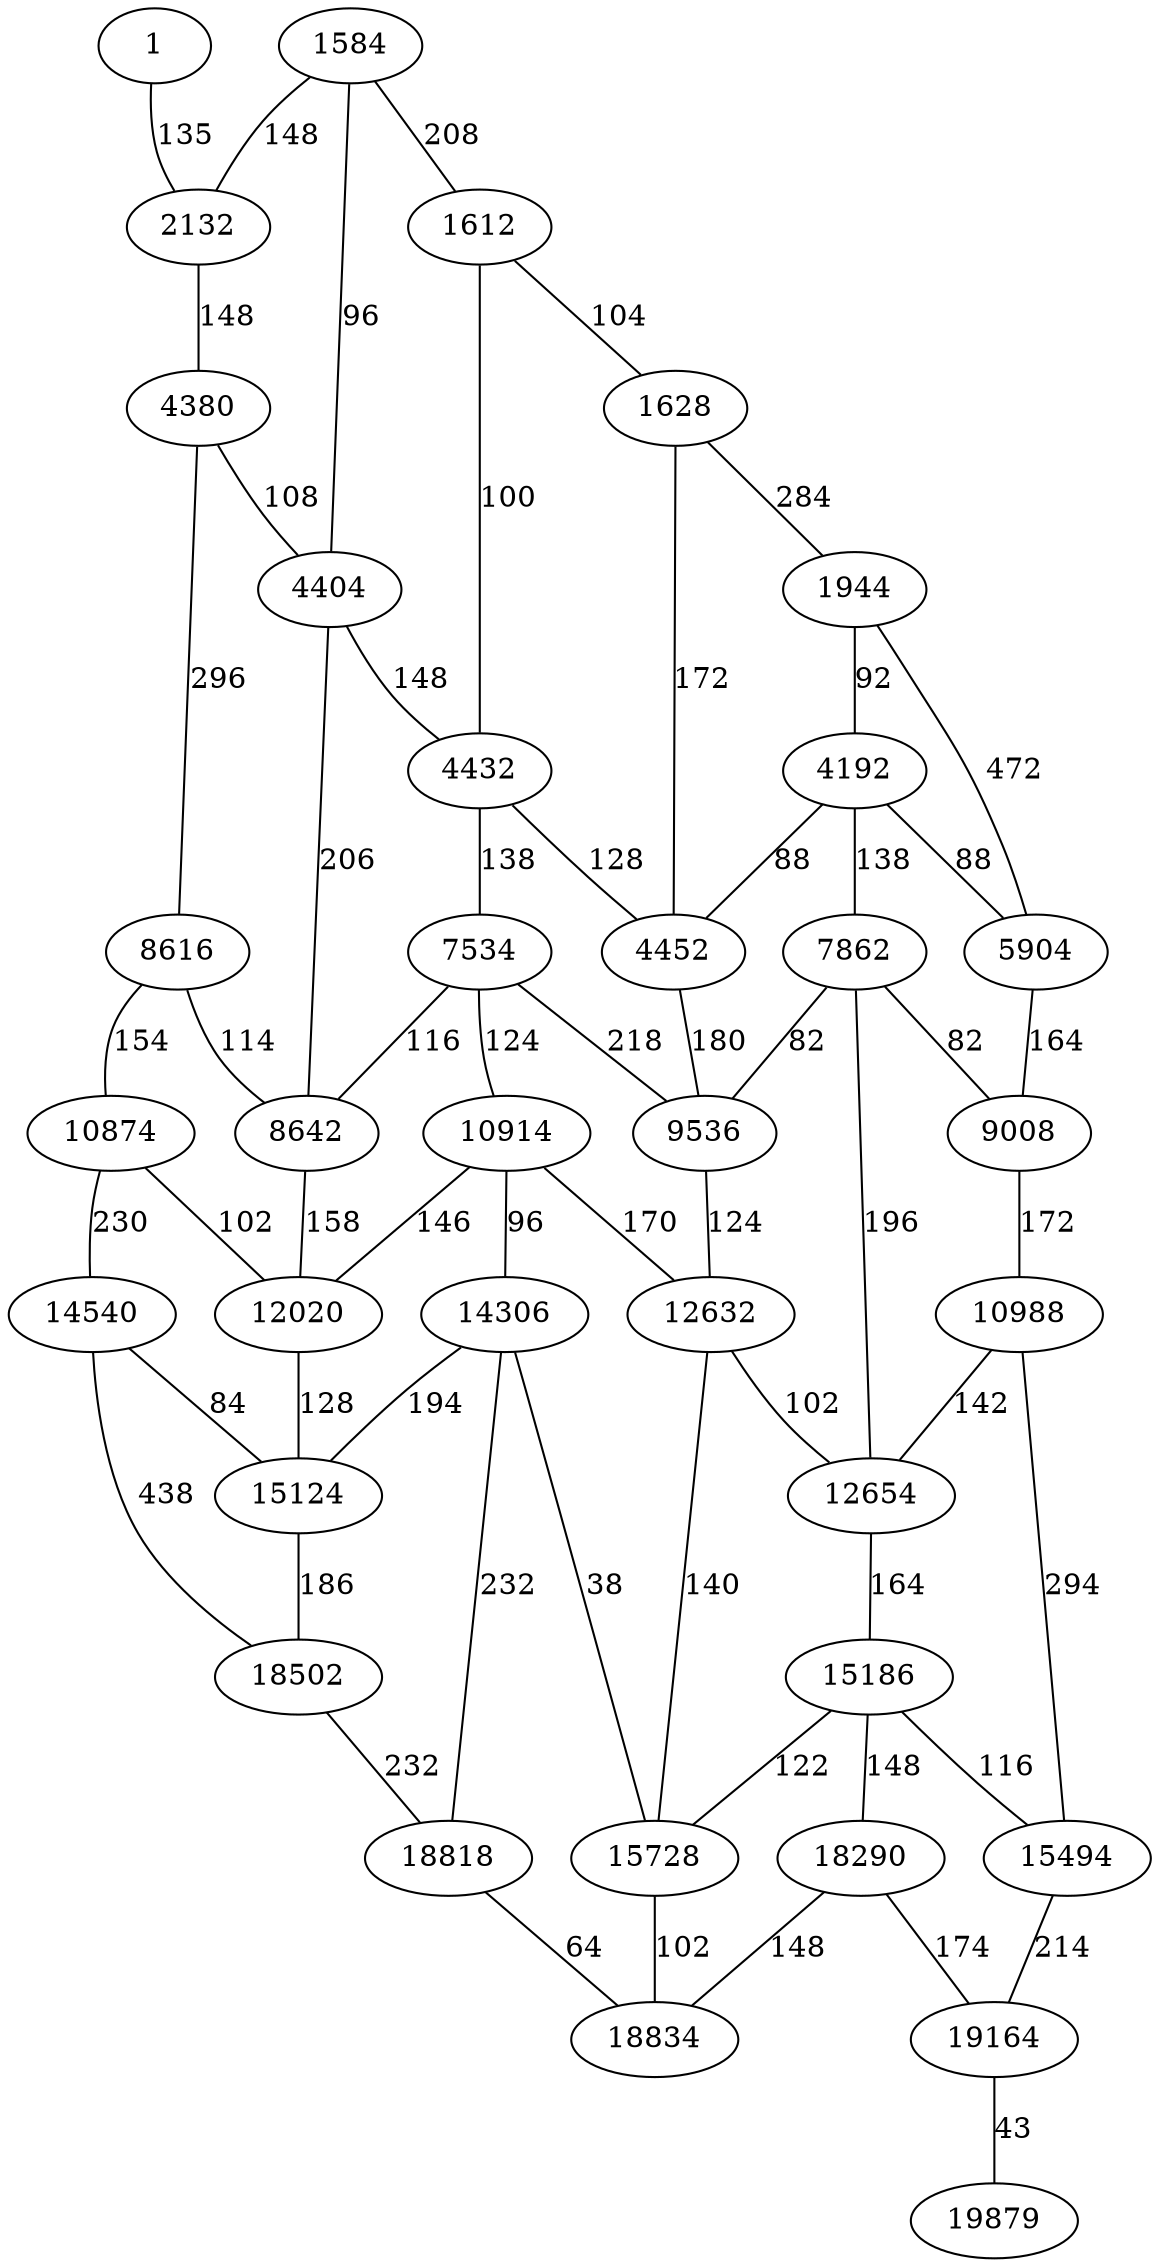 graph  G {1612 -- 1628[label=104]; 1 -- 2132[label=135]; 1584 -- 1612[label=208]; 1628 -- 1944[label=284]; 1584 -- 2132[label=148]; 1944 -- 4192[label=92]; 1584 -- 4404[label=96]; 1612 -- 4432[label=100]; 1628 -- 4452[label=172]; 2132 -- 4380[label=148]; 4404 -- 4432[label=148]; 4192 -- 4452[label=88]; 4380 -- 4404[label=108]; 1944 -- 5904[label=472]; 4432 -- 4452[label=128]; 4192 -- 5904[label=88]; 4432 -- 7534[label=138]; 4192 -- 7862[label=138]; 4404 -- 8642[label=206]; 5904 -- 9008[label=164]; 8616 -- 8642[label=114]; 4452 -- 9536[label=180]; 4380 -- 8616[label=296]; 7534 -- 8642[label=116]; 7862 -- 9008[label=82]; 7862 -- 9536[label=82]; 7534 -- 9536[label=218]; 7534 -- 10914[label=124]; 8616 -- 10874[label=154]; 9008 -- 10988[label=172]; 8642 -- 12020[label=158]; 9536 -- 12632[label=124]; 7862 -- 12654[label=196]; 10914 -- 12020[label=146]; 10988 -- 12654[label=142]; 10874 -- 12020[label=102]; 10914 -- 12632[label=170]; 12632 -- 12654[label=102]; 10914 -- 14306[label=96]; 10874 -- 14540[label=230]; 12020 -- 15124[label=128]; 12654 -- 15186[label=164]; 12632 -- 15728[label=140]; 10988 -- 15494[label=294]; 14540 -- 15124[label=84]; 14306 -- 15728[label=38]; 15186 -- 15494[label=116]; 14306 -- 15124[label=194]; 15186 -- 15728[label=122]; 15186 -- 18290[label=148]; 15124 -- 18502[label=186]; 14306 -- 18818[label=232]; 15728 -- 18834[label=102]; 15494 -- 19164[label=214]; 14540 -- 18502[label=438]; 18502 -- 18818[label=232]; 18818 -- 18834[label=64]; 18290 -- 18834[label=148]; 18290 -- 19164[label=174]; 19164 -- 19879[label=43]; }
